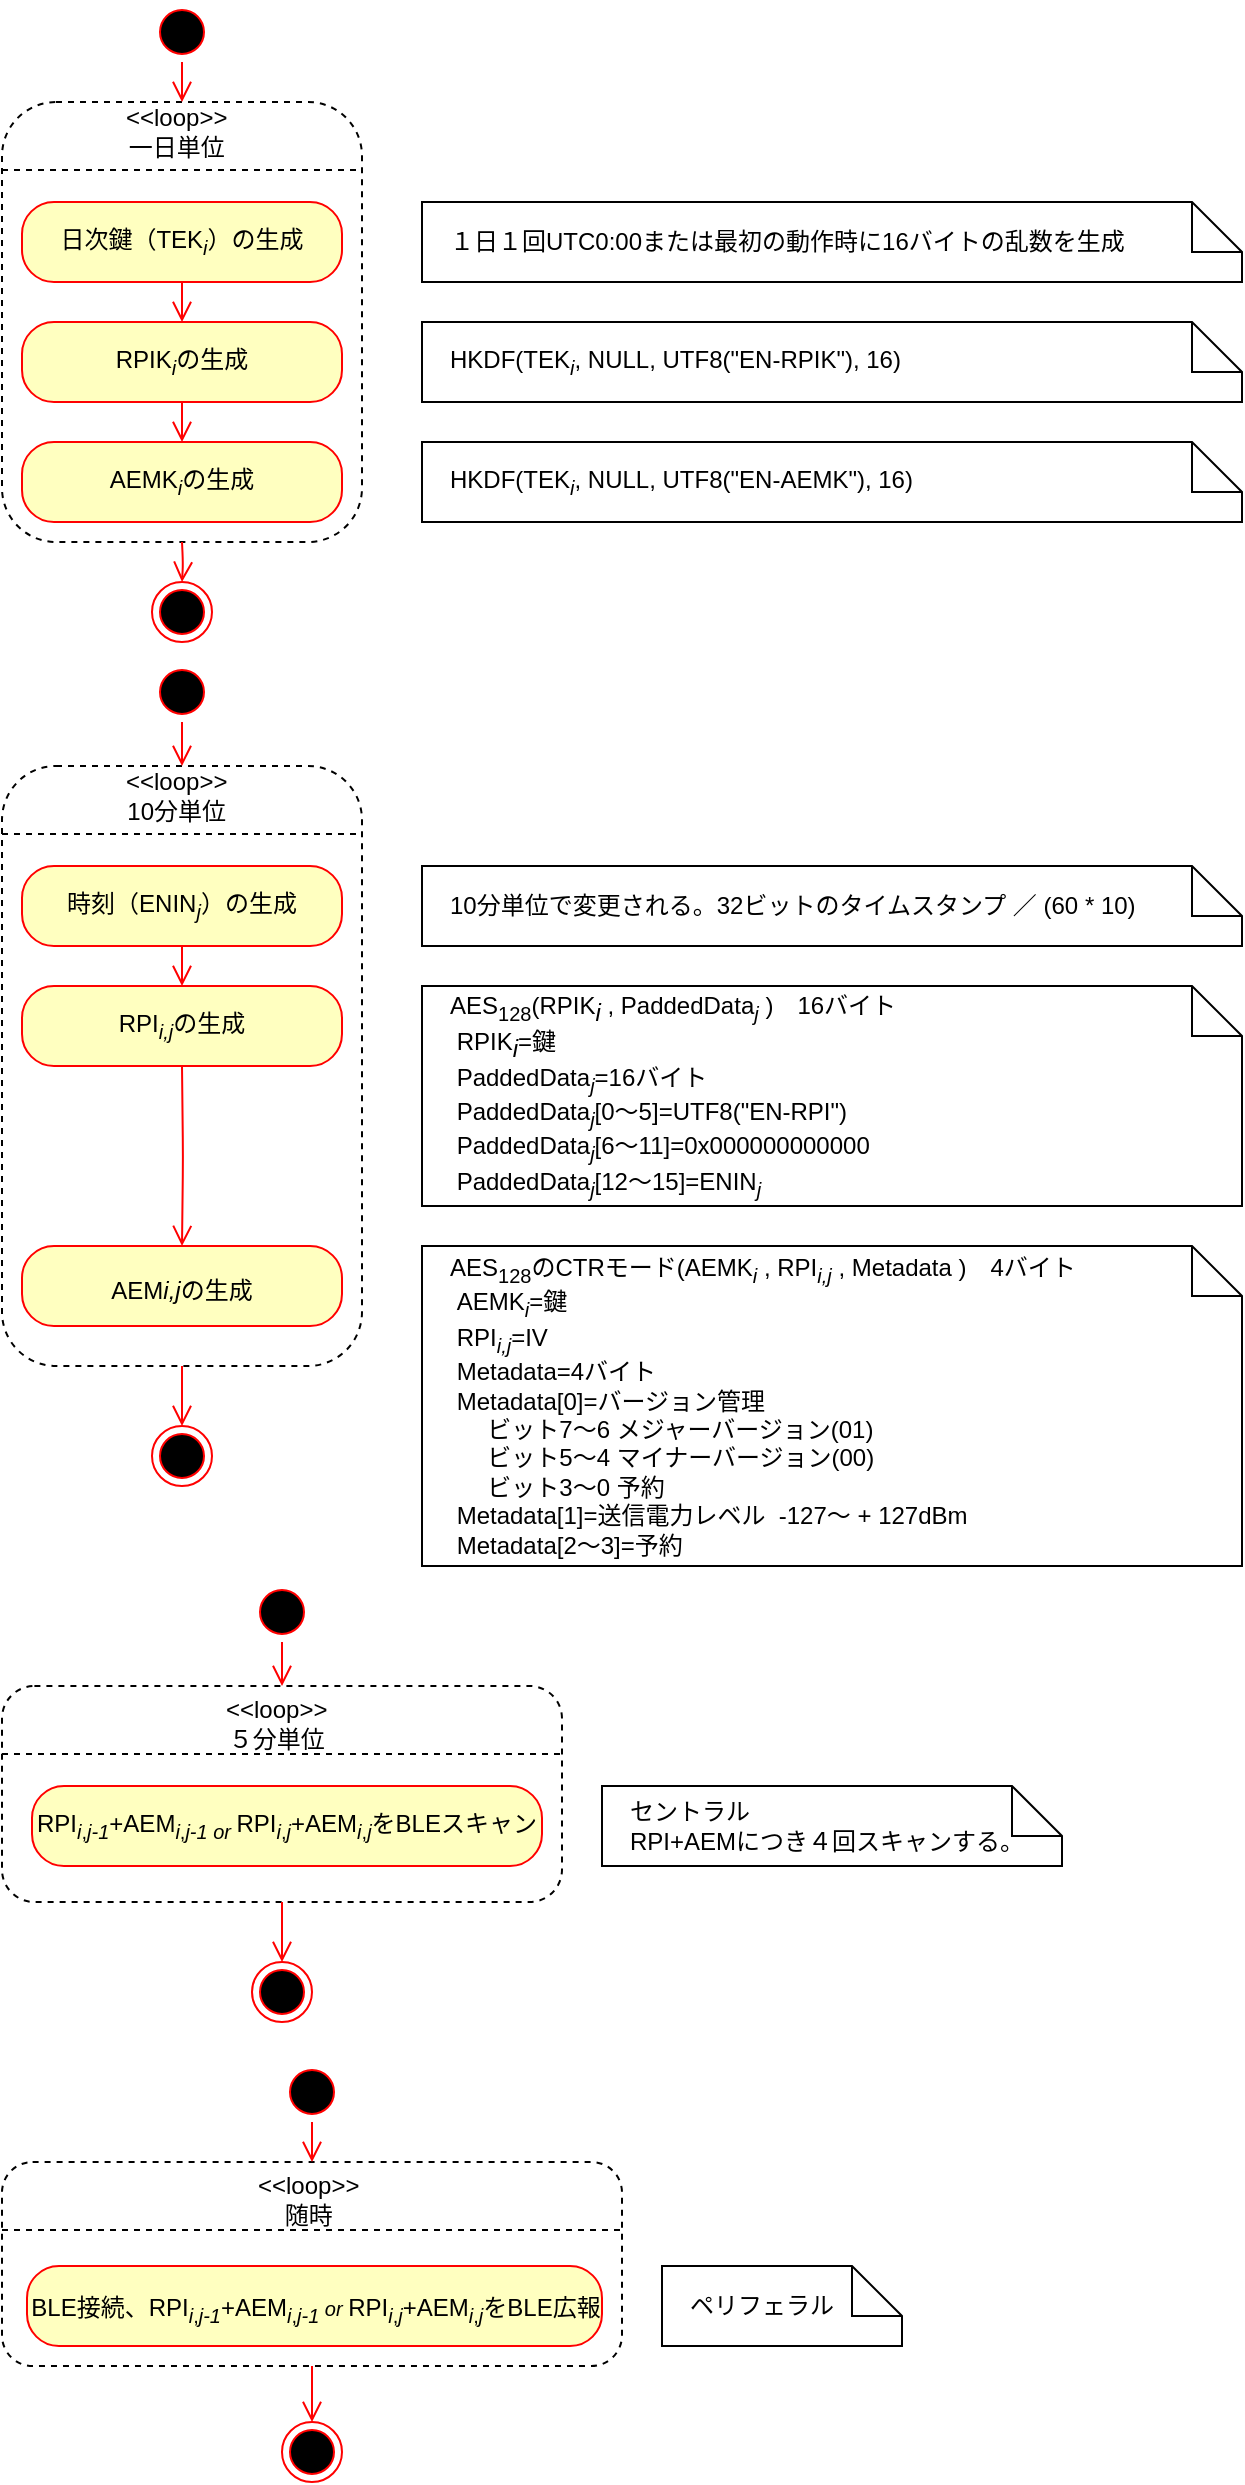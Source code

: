 <mxfile version="13.10.0" type="embed">
    <diagram id="DdJUL3M6DKNvmyCcEmsZ" name="ページ1">
        <mxGraphModel dx="1165" dy="523" grid="1" gridSize="10" guides="1" tooltips="1" connect="1" arrows="1" fold="1" page="1" pageScale="1" pageWidth="827" pageHeight="1169" math="0" shadow="0">
            <root>
                <mxCell id="0"/>
                <mxCell id="1" parent="0"/>
                <mxCell id="50" value="" style="rounded=1;whiteSpace=wrap;html=1;labelBackgroundColor=none;fontColor=#FFFFFF;align=left;fillColor=none;dashed=1;" parent="1" vertex="1">
                    <mxGeometry x="40" y="70" width="180" height="220" as="geometry"/>
                </mxCell>
                <mxCell id="39" value="" style="rounded=1;whiteSpace=wrap;html=1;labelBackgroundColor=none;fontColor=#FFFFFF;align=left;fillColor=none;dashed=1;" parent="1" vertex="1">
                    <mxGeometry x="40" y="402" width="180" height="300" as="geometry"/>
                </mxCell>
                <mxCell id="45" value="" style="rounded=1;whiteSpace=wrap;html=1;labelBackgroundColor=none;fontColor=#FFFFFF;align=left;fillColor=none;dashed=1;" parent="1" vertex="1">
                    <mxGeometry x="40" y="1100" width="310" height="102" as="geometry"/>
                </mxCell>
                <mxCell id="2" value="" style="ellipse;html=1;shape=startState;fillColor=#000000;strokeColor=#ff0000;" parent="1" vertex="1">
                    <mxGeometry x="115" y="20" width="30" height="30" as="geometry"/>
                </mxCell>
                <mxCell id="3" value="" style="edgeStyle=orthogonalEdgeStyle;html=1;verticalAlign=bottom;endArrow=open;endSize=8;strokeColor=#ff0000;entryX=0.5;entryY=0;entryDx=0;entryDy=0;exitX=0.5;exitY=1;exitDx=0;exitDy=0;" parent="1" source="2" target="52" edge="1">
                    <mxGeometry relative="1" as="geometry">
                        <mxPoint x="135" y="120" as="targetPoint"/>
                        <mxPoint x="130" y="90" as="sourcePoint"/>
                    </mxGeometry>
                </mxCell>
                <mxCell id="4" value="日次鍵（TEK&lt;i&gt;&lt;sub&gt;i&lt;/sub&gt;&lt;/i&gt;）の生成" style="rounded=1;whiteSpace=wrap;html=1;arcSize=40;fontColor=#000000;fillColor=#ffffc0;strokeColor=#ff0000;" parent="1" vertex="1">
                    <mxGeometry x="50" y="120" width="160" height="40" as="geometry"/>
                </mxCell>
                <mxCell id="5" value="" style="edgeStyle=orthogonalEdgeStyle;html=1;verticalAlign=bottom;endArrow=open;endSize=8;strokeColor=#ff0000;entryX=0.5;entryY=0;entryDx=0;entryDy=0;" parent="1" source="4" target="9" edge="1">
                    <mxGeometry relative="1" as="geometry">
                        <mxPoint x="130" y="220" as="targetPoint"/>
                    </mxGeometry>
                </mxCell>
                <mxCell id="6" value="時刻（ENIN&lt;i&gt;&lt;sub&gt;j&lt;/sub&gt;&lt;/i&gt;）の生成" style="rounded=1;whiteSpace=wrap;html=1;arcSize=40;fontColor=#000000;fillColor=#ffffc0;strokeColor=#ff0000;" parent="1" vertex="1">
                    <mxGeometry x="50" y="452" width="160" height="40" as="geometry"/>
                </mxCell>
                <mxCell id="7" value="　１日１回UTC0:00または最初の動作時に16バイトの乱数を生成" style="shape=note2;boundedLbl=1;whiteSpace=wrap;html=1;size=25;verticalAlign=middle;align=left;labelBackgroundColor=none;fontColor=#000000;fillColor=none;" parent="1" vertex="1">
                    <mxGeometry x="250" y="120" width="410" height="40" as="geometry"/>
                </mxCell>
                <mxCell id="8" value="　10分単位で変更される。32ビットのタイムスタンプ ／ (60 * 10)" style="shape=note2;boundedLbl=1;whiteSpace=wrap;html=1;size=25;verticalAlign=middle;align=left;labelBackgroundColor=none;fontColor=#000000;fillColor=none;" parent="1" vertex="1">
                    <mxGeometry x="250" y="452" width="410" height="40" as="geometry"/>
                </mxCell>
                <mxCell id="9" value="RPIK&lt;i&gt;&lt;sub&gt;i&lt;/sub&gt;&lt;/i&gt;の生成" style="rounded=1;whiteSpace=wrap;html=1;arcSize=40;fontColor=#000000;fillColor=#ffffc0;strokeColor=#ff0000;" parent="1" vertex="1">
                    <mxGeometry x="50" y="180" width="160" height="40" as="geometry"/>
                </mxCell>
                <mxCell id="10" value="　HKDF(TEK&lt;i&gt;&lt;sub&gt;i&lt;/sub&gt;&lt;/i&gt;, NULL, UTF8(&quot;EN-RPIK&quot;), 16)" style="shape=note2;boundedLbl=1;whiteSpace=wrap;html=1;size=25;verticalAlign=middle;align=left;labelBackgroundColor=none;fontColor=#000000;fillColor=none;" parent="1" vertex="1">
                    <mxGeometry x="250" y="180" width="410" height="40" as="geometry"/>
                </mxCell>
                <mxCell id="11" value="RPI&lt;i&gt;&lt;sub&gt;i,j&lt;/sub&gt;&lt;/i&gt;の生成" style="rounded=1;whiteSpace=wrap;html=1;arcSize=40;fontColor=#000000;fillColor=#ffffc0;strokeColor=#ff0000;" parent="1" vertex="1">
                    <mxGeometry x="50" y="512" width="160" height="40" as="geometry"/>
                </mxCell>
                <mxCell id="12" value="　AES&lt;sub&gt;128&lt;/sub&gt;(RPIK&lt;i style=&quot;vertical-align: sub&quot;&gt;i&lt;/i&gt;&amp;nbsp;,&amp;nbsp;PaddedData&lt;sub&gt;&lt;i&gt;j&lt;/i&gt;&lt;/sub&gt;&amp;nbsp;)　16バイト&lt;br&gt;　&amp;nbsp;RPIK&lt;i style=&quot;vertical-align: sub&quot;&gt;i&lt;/i&gt;=鍵 &lt;br&gt;　 PaddedData&lt;sub style=&quot;font-style: italic&quot;&gt;j&lt;/sub&gt;=16バイト&lt;br&gt;　 PaddedData&lt;sub style=&quot;font-style: italic&quot;&gt;j&lt;/sub&gt;[0～5]=UTF8(&quot;EN-RPI&quot;)&lt;br&gt;　 PaddedData&lt;sub style=&quot;font-style: italic&quot;&gt;j&lt;/sub&gt;[6～11]=0x000000000000&lt;br&gt;　 PaddedData&lt;sub style=&quot;font-style: italic&quot;&gt;j&lt;/sub&gt;[12～15]=&lt;font&gt;&lt;span style=&quot;text-align: center&quot;&gt;ENIN&lt;/span&gt;&lt;i style=&quot;text-align: center&quot;&gt;&lt;sub&gt;j&lt;/sub&gt;&lt;/i&gt;&lt;/font&gt;" style="shape=note2;boundedLbl=1;whiteSpace=wrap;html=1;size=25;verticalAlign=middle;align=left;labelBackgroundColor=none;fontColor=#000000;fillColor=none;" parent="1" vertex="1">
                    <mxGeometry x="250" y="512" width="410" height="110" as="geometry"/>
                </mxCell>
                <mxCell id="13" value="AEMK&lt;i&gt;&lt;sub&gt;i&lt;/sub&gt;&lt;/i&gt;の生成" style="rounded=1;whiteSpace=wrap;html=1;arcSize=40;fontColor=#000000;fillColor=#ffffc0;strokeColor=#ff0000;" parent="1" vertex="1">
                    <mxGeometry x="50" y="240" width="160" height="40" as="geometry"/>
                </mxCell>
                <mxCell id="14" value="　HKDF(TEK&lt;i&gt;&lt;sub&gt;i&lt;/sub&gt;&lt;/i&gt;, NULL, UTF8(&quot;EN-AEMK&quot;), 16)" style="shape=note2;boundedLbl=1;whiteSpace=wrap;html=1;size=25;verticalAlign=middle;align=left;labelBackgroundColor=none;fontColor=#000000;fillColor=none;" parent="1" vertex="1">
                    <mxGeometry x="250" y="240" width="410" height="40" as="geometry"/>
                </mxCell>
                <mxCell id="15" value="&lt;span style=&quot;vertical-align: sub ; font-size: 12px&quot;&gt;AEM&lt;/span&gt;&lt;i style=&quot;vertical-align: sub&quot;&gt;i,j&lt;/i&gt;&lt;span style=&quot;vertical-align: sub&quot;&gt;の生成&lt;/span&gt;" style="rounded=1;whiteSpace=wrap;html=1;arcSize=40;fontColor=#000000;fillColor=#ffffc0;strokeColor=#ff0000;" parent="1" vertex="1">
                    <mxGeometry x="50" y="642" width="160" height="40" as="geometry"/>
                </mxCell>
                <mxCell id="16" value="　AES&lt;sub&gt;128&lt;/sub&gt;のCTRモード(&lt;font&gt;&lt;span style=&quot;text-align: center&quot;&gt;AEMK&lt;/span&gt;&lt;i style=&quot;text-align: center&quot;&gt;&lt;sub&gt;i&lt;/sub&gt;&lt;/i&gt;&lt;/font&gt;&amp;nbsp;,&amp;nbsp;&lt;font&gt;&lt;span style=&quot;text-align: center&quot;&gt;RPI&lt;/span&gt;&lt;i style=&quot;text-align: center&quot;&gt;&lt;sub&gt;i,j&lt;/sub&gt;&lt;/i&gt;&lt;/font&gt;&amp;nbsp;, Metadata )　4バイト&lt;br&gt;　 &lt;span style=&quot;text-align: center&quot;&gt;AEMK&lt;/span&gt;&lt;i style=&quot;text-align: center&quot;&gt;&lt;sub&gt;i&lt;/sub&gt;&lt;/i&gt;=鍵&amp;nbsp;&lt;br&gt;　&amp;nbsp;&lt;span style=&quot;text-align: center&quot;&gt;RPI&lt;/span&gt;&lt;i style=&quot;text-align: center&quot;&gt;&lt;sub&gt;i,j&lt;/sub&gt;&lt;/i&gt;&lt;span&gt;=IV&lt;/span&gt;&lt;br&gt;　 Metadata=4バイト&lt;br&gt;　 Metadata[0]=バージョン管理&lt;br&gt;　 　&amp;nbsp;ビット7～6 メジャーバージョン(01)&lt;br&gt;　 　&amp;nbsp;ビット5～4 マイナーバージョン(00)&lt;br&gt;　 　&amp;nbsp;ビット3～0 予約&lt;br&gt;　 Metadata[1]=&lt;span&gt;&lt;font&gt;送信電力レベル&amp;nbsp;&amp;nbsp;&lt;/font&gt;&lt;/span&gt;&lt;span&gt;&lt;font&gt;-127〜 + 127dBm&lt;br&gt;&lt;/font&gt;&lt;/span&gt;　 Metadata[2～3]=予約&lt;span&gt;&lt;font&gt;&lt;br&gt;&lt;/font&gt;&lt;/span&gt;" style="shape=note2;boundedLbl=1;whiteSpace=wrap;html=1;size=25;verticalAlign=middle;align=left;labelBackgroundColor=none;fontColor=#000000;fillColor=none;" parent="1" vertex="1">
                    <mxGeometry x="250" y="642" width="410" height="160" as="geometry"/>
                </mxCell>
                <mxCell id="21" value="" style="ellipse;html=1;shape=endState;fillColor=#000000;strokeColor=#ff0000;labelBackgroundColor=none;fontColor=#FFFFFF;align=left;" parent="1" vertex="1">
                    <mxGeometry x="180" y="1230" width="30" height="30" as="geometry"/>
                </mxCell>
                <mxCell id="22" value="&lt;span style=&quot;vertical-align: sub&quot;&gt;BLE接続、RPI&lt;sub&gt;&lt;i&gt;i&lt;/i&gt;,&lt;i&gt;j-1&lt;/i&gt;&lt;/sub&gt;+AEM&lt;sub&gt;&lt;i&gt;i&lt;/i&gt;,&lt;i&gt;j-1&lt;/i&gt;&lt;/sub&gt;&lt;i style=&quot;font-size: 10px&quot;&gt;&amp;nbsp;or&amp;nbsp;&lt;/i&gt;RPI&lt;sub&gt;&lt;i&gt;i&lt;/i&gt;,&lt;i&gt;j&lt;/i&gt;&lt;/sub&gt;+AEM&lt;sub&gt;&lt;i&gt;i&lt;/i&gt;,&lt;i&gt;j&lt;/i&gt;&lt;/sub&gt;をBLE広報&lt;/span&gt;" style="rounded=1;whiteSpace=wrap;html=1;arcSize=40;fontColor=#000000;fillColor=#ffffc0;strokeColor=#ff0000;" parent="1" vertex="1">
                    <mxGeometry x="52.5" y="1152" width="287.5" height="40" as="geometry"/>
                </mxCell>
                <mxCell id="32" value="" style="edgeStyle=orthogonalEdgeStyle;html=1;verticalAlign=bottom;endArrow=open;endSize=8;strokeColor=#ff0000;exitX=0.5;exitY=1;exitDx=0;exitDy=0;" parent="1" source="9" target="13" edge="1">
                    <mxGeometry relative="1" as="geometry">
                        <mxPoint x="140" y="190" as="targetPoint"/>
                        <mxPoint x="130" y="230" as="sourcePoint"/>
                    </mxGeometry>
                </mxCell>
                <mxCell id="33" value="" style="edgeStyle=orthogonalEdgeStyle;html=1;verticalAlign=bottom;endArrow=open;endSize=8;strokeColor=#ff0000;entryX=0.5;entryY=0;entryDx=0;entryDy=0;" parent="1" target="66" edge="1">
                    <mxGeometry relative="1" as="geometry">
                        <mxPoint x="130" y="300" as="targetPoint"/>
                        <mxPoint x="130" y="290" as="sourcePoint"/>
                    </mxGeometry>
                </mxCell>
                <mxCell id="34" value="" style="edgeStyle=orthogonalEdgeStyle;html=1;verticalAlign=bottom;endArrow=open;endSize=8;strokeColor=#ff0000;exitX=0.5;exitY=1;exitDx=0;exitDy=0;" parent="1" source="6" target="11" edge="1">
                    <mxGeometry relative="1" as="geometry">
                        <mxPoint x="160" y="362" as="targetPoint"/>
                        <mxPoint x="160" y="342" as="sourcePoint"/>
                    </mxGeometry>
                </mxCell>
                <mxCell id="35" value="" style="edgeStyle=orthogonalEdgeStyle;html=1;verticalAlign=bottom;endArrow=open;endSize=8;strokeColor=#ff0000;entryX=0.5;entryY=0;entryDx=0;entryDy=0;" parent="1" target="15" edge="1">
                    <mxGeometry relative="1" as="geometry">
                        <mxPoint x="170" y="372" as="targetPoint"/>
                        <mxPoint x="130" y="552" as="sourcePoint"/>
                    </mxGeometry>
                </mxCell>
                <mxCell id="36" value="" style="edgeStyle=orthogonalEdgeStyle;html=1;verticalAlign=bottom;endArrow=open;endSize=8;strokeColor=#ff0000;exitX=0.5;exitY=1;exitDx=0;exitDy=0;" parent="1" source="39" edge="1">
                    <mxGeometry relative="1" as="geometry">
                        <mxPoint x="130" y="732" as="targetPoint"/>
                        <mxPoint x="130" y="722" as="sourcePoint"/>
                    </mxGeometry>
                </mxCell>
                <mxCell id="38" value="" style="edgeStyle=orthogonalEdgeStyle;html=1;verticalAlign=bottom;endArrow=open;endSize=8;strokeColor=#ff0000;entryX=0.5;entryY=0;entryDx=0;entryDy=0;exitX=0.5;exitY=1;exitDx=0;exitDy=0;" parent="1" source="45" target="21" edge="1">
                    <mxGeometry relative="1" as="geometry">
                        <mxPoint x="200" y="640" as="targetPoint"/>
                        <mxPoint x="130" y="1210" as="sourcePoint"/>
                    </mxGeometry>
                </mxCell>
                <mxCell id="46" value="" style="line;strokeWidth=1;fillColor=none;align=left;verticalAlign=middle;spacingTop=-1;spacingLeft=3;spacingRight=3;rotatable=0;labelPosition=right;points=[];portConstraint=eastwest;dashed=1;labelBackgroundColor=none;fontColor=#FFFFFF;" parent="1" vertex="1">
                    <mxGeometry x="40" y="1130" width="310" height="8" as="geometry"/>
                </mxCell>
                <mxCell id="47" value="&lt;div style=&quot;text-align: center&quot;&gt;&amp;lt;&amp;lt;loop&amp;gt;&amp;gt;&lt;/div&gt;&lt;div style=&quot;text-align: center&quot;&gt;随時&lt;/div&gt;" style="text;whiteSpace=wrap;html=1;labelBackgroundColor=none;fontColor=#000000;verticalAlign=middle;" parent="1" vertex="1">
                    <mxGeometry x="166.25" y="1108" width="60" height="22" as="geometry"/>
                </mxCell>
                <mxCell id="48" value="" style="line;strokeWidth=1;fillColor=none;align=left;verticalAlign=middle;spacingTop=-1;spacingLeft=3;spacingRight=3;rotatable=0;labelPosition=right;points=[];portConstraint=eastwest;dashed=1;labelBackgroundColor=none;fontColor=#FFFFFF;" parent="1" vertex="1">
                    <mxGeometry x="40" y="432" width="180" height="8" as="geometry"/>
                </mxCell>
                <mxCell id="49" value="&lt;div style=&quot;text-align: center&quot;&gt;&amp;lt;&amp;lt;loop&amp;gt;&amp;gt;&lt;/div&gt;&lt;div style=&quot;text-align: center&quot;&gt;10分単位&lt;/div&gt;" style="text;whiteSpace=wrap;html=1;labelBackgroundColor=none;fontColor=#000000;verticalAlign=middle;" parent="1" vertex="1">
                    <mxGeometry x="100" y="402" width="60" height="30" as="geometry"/>
                </mxCell>
                <mxCell id="51" value="" style="line;strokeWidth=1;fillColor=none;align=left;verticalAlign=middle;spacingTop=-1;spacingLeft=3;spacingRight=3;rotatable=0;labelPosition=right;points=[];portConstraint=eastwest;dashed=1;labelBackgroundColor=none;fontColor=#FFFFFF;" parent="1" vertex="1">
                    <mxGeometry x="40" y="100" width="180" height="8" as="geometry"/>
                </mxCell>
                <mxCell id="52" value="&lt;div style=&quot;text-align: center&quot;&gt;&amp;lt;&amp;lt;loop&amp;gt;&amp;gt;&lt;/div&gt;&lt;div style=&quot;text-align: center&quot;&gt;一日単位&lt;/div&gt;" style="text;whiteSpace=wrap;html=1;fontColor=#000000;verticalAlign=middle;" parent="1" vertex="1">
                    <mxGeometry x="100" y="70" width="60" height="30" as="geometry"/>
                </mxCell>
                <mxCell id="59" value="" style="ellipse;html=1;shape=endState;fillColor=#000000;strokeColor=#ff0000;labelBackgroundColor=none;fontColor=#FFFFFF;align=left;" parent="1" vertex="1">
                    <mxGeometry x="115" y="732" width="30" height="30" as="geometry"/>
                </mxCell>
                <mxCell id="62" value="" style="ellipse;html=1;shape=startState;fillColor=#000000;strokeColor=#ff0000;" parent="1" vertex="1">
                    <mxGeometry x="180" y="1050" width="30" height="30" as="geometry"/>
                </mxCell>
                <mxCell id="63" value="" style="edgeStyle=orthogonalEdgeStyle;html=1;verticalAlign=bottom;endArrow=open;endSize=8;strokeColor=#ff0000;exitX=0.5;exitY=1;exitDx=0;exitDy=0;entryX=0.5;entryY=0;entryDx=0;entryDy=0;" parent="1" source="62" target="45" edge="1">
                    <mxGeometry relative="1" as="geometry">
                        <mxPoint x="130" y="1040" as="targetPoint"/>
                        <mxPoint x="130" y="1030" as="sourcePoint"/>
                    </mxGeometry>
                </mxCell>
                <mxCell id="64" value="" style="ellipse;html=1;shape=startState;fillColor=#000000;strokeColor=#ff0000;" parent="1" vertex="1">
                    <mxGeometry x="115" y="350" width="30" height="30" as="geometry"/>
                </mxCell>
                <mxCell id="65" value="" style="edgeStyle=orthogonalEdgeStyle;html=1;verticalAlign=bottom;endArrow=open;endSize=8;strokeColor=#ff0000;entryX=0.5;entryY=0;entryDx=0;entryDy=0;" parent="1" source="64" target="49" edge="1">
                    <mxGeometry relative="1" as="geometry">
                        <mxPoint x="130" y="440" as="targetPoint"/>
                    </mxGeometry>
                </mxCell>
                <mxCell id="66" value="" style="ellipse;html=1;shape=endState;fillColor=#000000;strokeColor=#ff0000;" parent="1" vertex="1">
                    <mxGeometry x="115" y="310" width="30" height="30" as="geometry"/>
                </mxCell>
                <mxCell id="69" value="　セントラル&lt;br&gt;　RPI+AEMにつき４回スキャンする。" style="shape=note2;boundedLbl=1;whiteSpace=wrap;html=1;size=25;verticalAlign=middle;align=left;labelBackgroundColor=none;fontColor=#000000;fillColor=none;" parent="1" vertex="1">
                    <mxGeometry x="340" y="912" width="230" height="40" as="geometry"/>
                </mxCell>
                <mxCell id="70" value="" style="rounded=1;whiteSpace=wrap;html=1;labelBackgroundColor=none;fontColor=#FFFFFF;align=left;fillColor=none;dashed=1;" parent="1" vertex="1">
                    <mxGeometry x="40" y="862" width="280" height="108" as="geometry"/>
                </mxCell>
                <mxCell id="71" value="RPI&lt;sub&gt;&lt;i&gt;i&lt;/i&gt;,&lt;i&gt;j-1&lt;/i&gt;&lt;/sub&gt;+AEM&lt;sub&gt;&lt;i&gt;i&lt;/i&gt;,&lt;i&gt;j-1 or&amp;nbsp;&lt;/i&gt;&lt;/sub&gt;RPI&lt;sub&gt;&lt;i&gt;i&lt;/i&gt;,&lt;i&gt;j&lt;/i&gt;&lt;/sub&gt;+AEM&lt;sub&gt;&lt;i&gt;i&lt;/i&gt;,&lt;i&gt;j&lt;/i&gt;&lt;/sub&gt;をBLEスキャン" style="rounded=1;whiteSpace=wrap;html=1;arcSize=40;fontColor=#000000;fillColor=#ffffc0;strokeColor=#ff0000;" parent="1" vertex="1">
                    <mxGeometry x="55" y="912" width="255" height="40" as="geometry"/>
                </mxCell>
                <mxCell id="72" value="" style="ellipse;html=1;shape=endState;fillColor=#000000;strokeColor=#ff0000;labelBackgroundColor=none;fontColor=#FFFFFF;align=left;" parent="1" vertex="1">
                    <mxGeometry x="165" y="1000" width="30" height="30" as="geometry"/>
                </mxCell>
                <mxCell id="75" value="" style="edgeStyle=orthogonalEdgeStyle;html=1;verticalAlign=bottom;endArrow=open;endSize=8;strokeColor=#ff0000;entryX=0.5;entryY=0;entryDx=0;entryDy=0;exitX=0.5;exitY=1;exitDx=0;exitDy=0;" parent="1" source="70" target="72" edge="1">
                    <mxGeometry relative="1" as="geometry">
                        <mxPoint x="200" y="460" as="targetPoint"/>
                        <mxPoint x="130" y="1030" as="sourcePoint"/>
                    </mxGeometry>
                </mxCell>
                <mxCell id="76" value="" style="line;strokeWidth=1;fillColor=none;align=left;verticalAlign=middle;spacingTop=-1;spacingLeft=3;spacingRight=3;rotatable=0;labelPosition=right;points=[];portConstraint=eastwest;dashed=1;labelBackgroundColor=none;fontColor=#FFFFFF;" parent="1" vertex="1">
                    <mxGeometry x="40" y="892" width="280" height="8" as="geometry"/>
                </mxCell>
                <mxCell id="77" value="&lt;div style=&quot;text-align: center&quot;&gt;&amp;lt;&amp;lt;loop&amp;gt;&amp;gt;&lt;/div&gt;&lt;div style=&quot;text-align: center&quot;&gt;５分単位&lt;/div&gt;" style="text;whiteSpace=wrap;html=1;labelBackgroundColor=none;fontColor=#000000;verticalAlign=middle;" parent="1" vertex="1">
                    <mxGeometry x="150" y="870" width="60" height="22" as="geometry"/>
                </mxCell>
                <mxCell id="78" value="" style="ellipse;html=1;shape=startState;fillColor=#000000;strokeColor=#ff0000;" parent="1" vertex="1">
                    <mxGeometry x="165" y="810" width="30" height="30" as="geometry"/>
                </mxCell>
                <mxCell id="79" value="" style="edgeStyle=orthogonalEdgeStyle;html=1;verticalAlign=bottom;endArrow=open;endSize=8;strokeColor=#ff0000;exitX=0.5;exitY=1;exitDx=0;exitDy=0;entryX=0.5;entryY=0;entryDx=0;entryDy=0;" parent="1" source="78" target="70" edge="1">
                    <mxGeometry relative="1" as="geometry">
                        <mxPoint x="130" y="860" as="targetPoint"/>
                        <mxPoint x="130" y="850" as="sourcePoint"/>
                    </mxGeometry>
                </mxCell>
                <mxCell id="80" value="　ペリフェラル" style="shape=note2;boundedLbl=1;whiteSpace=wrap;html=1;size=25;verticalAlign=middle;align=left;labelBackgroundColor=none;fontColor=#000000;fillColor=none;" parent="1" vertex="1">
                    <mxGeometry x="370" y="1152" width="120" height="40" as="geometry"/>
                </mxCell>
            </root>
        </mxGraphModel>
    </diagram>
</mxfile>